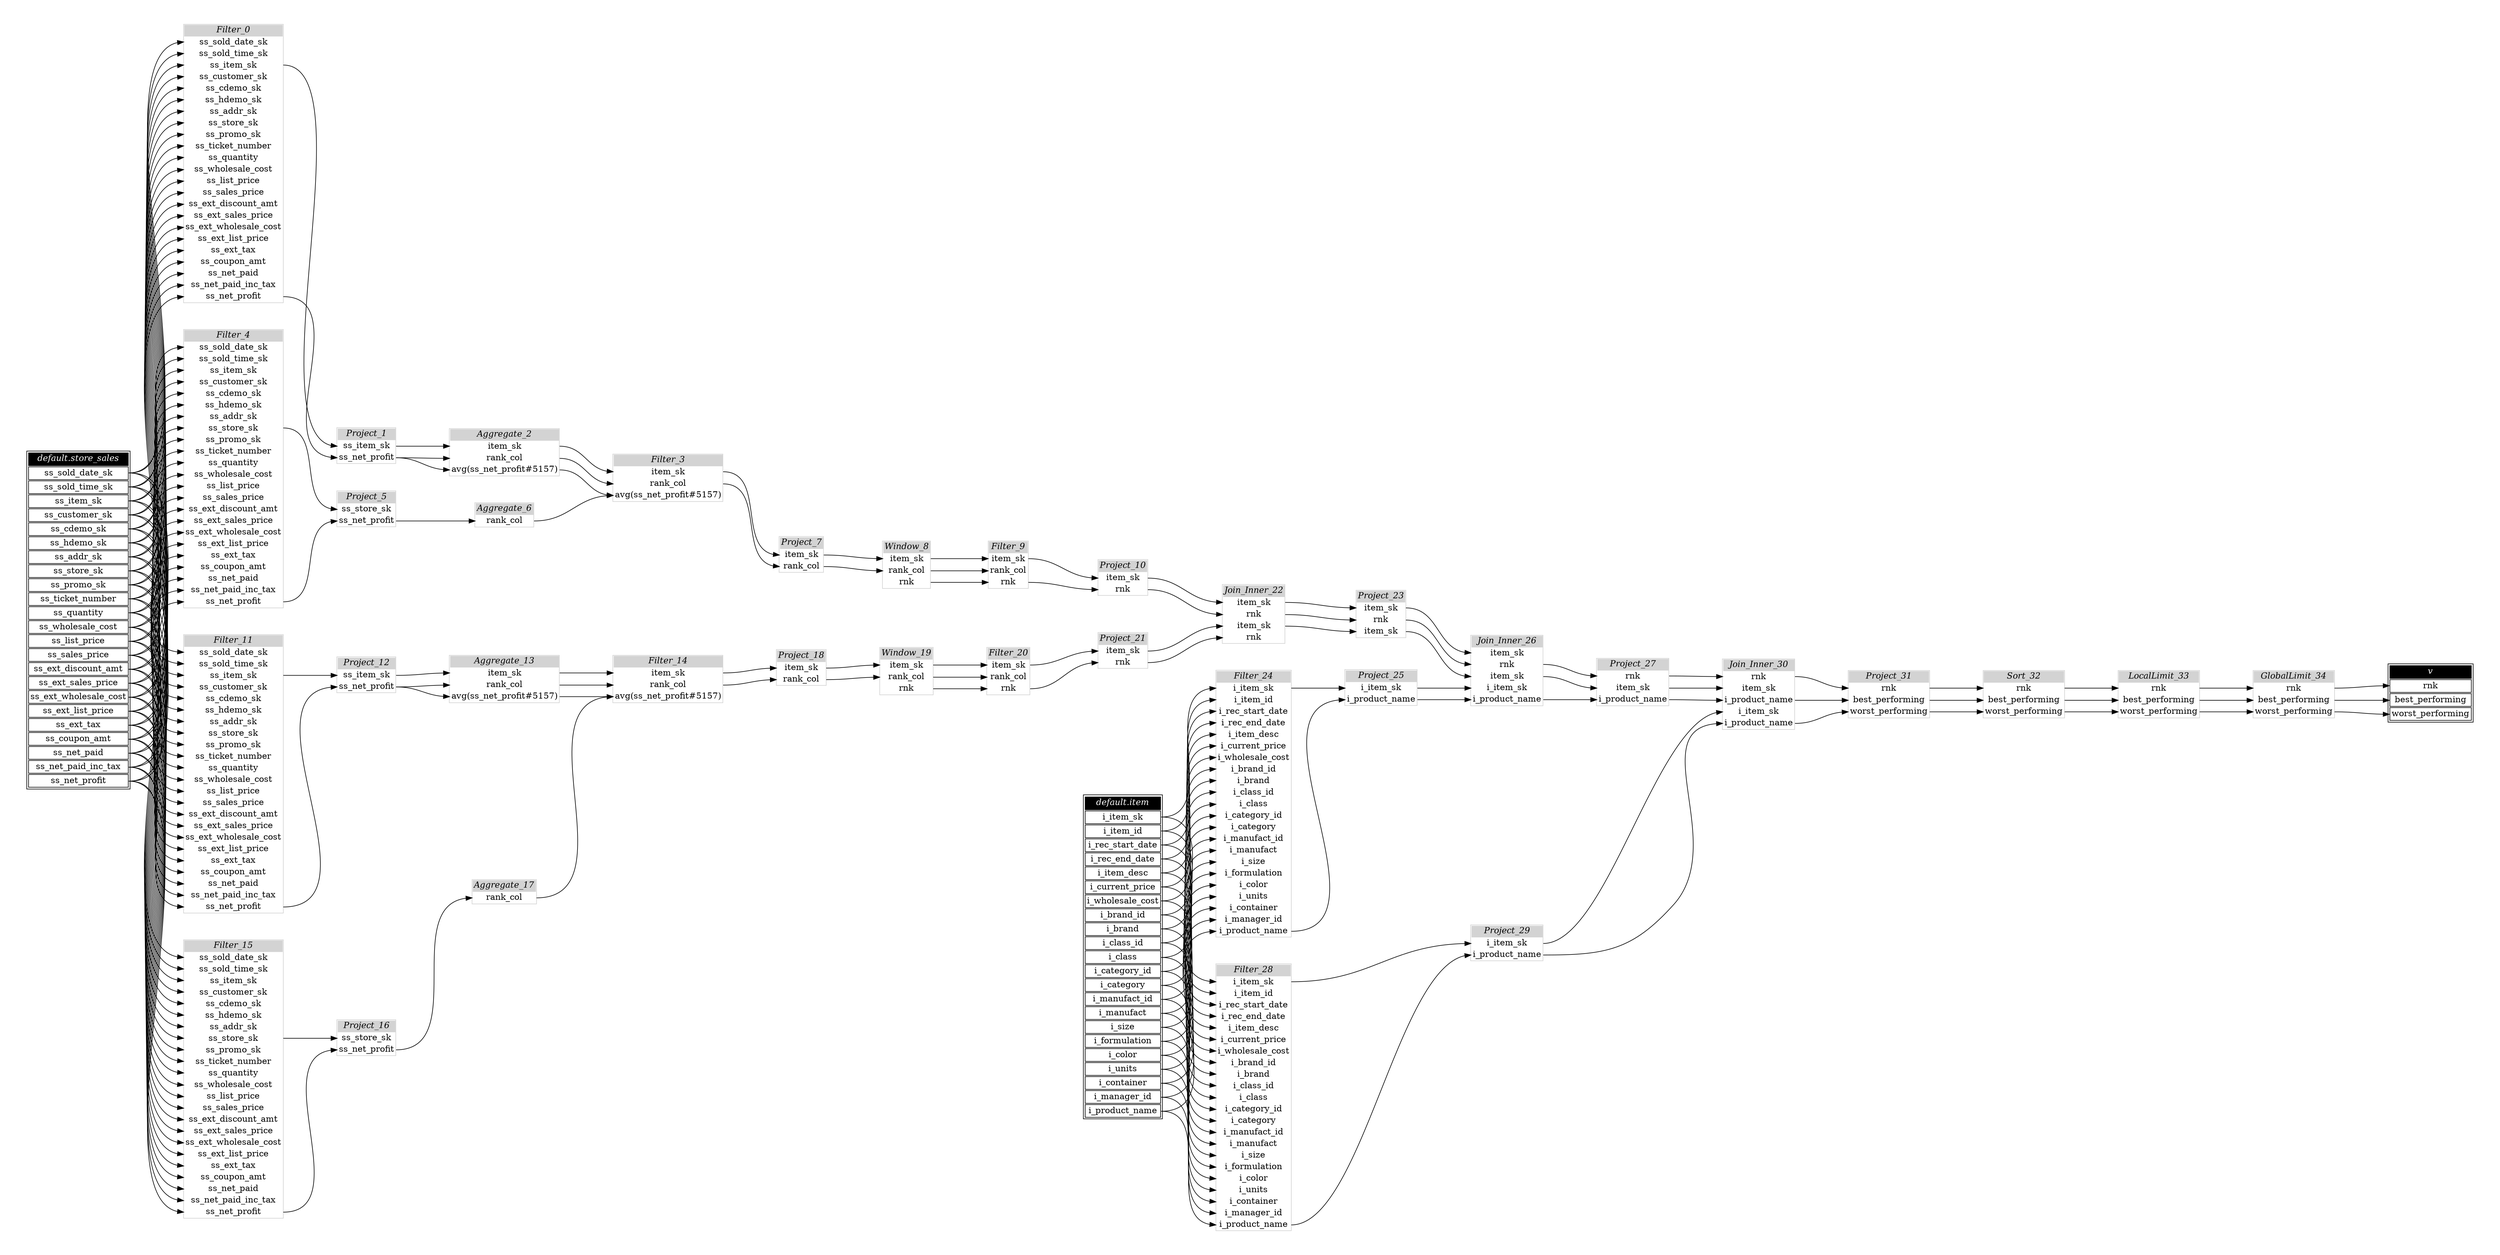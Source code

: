 // Automatically generated by TPCDSFlowTestSuite


digraph {
  graph [pad="0.5" nodesep="0.5" ranksep="1" fontname="Helvetica" rankdir=LR];
  node [shape=plaintext]

  
"Aggregate_13" [label=<
<table color="lightgray" border="1" cellborder="0" cellspacing="0">
  <tr><td bgcolor="lightgray" port="nodeName"><i>Aggregate_13</i></td></tr>
  <tr><td port="0">item_sk</td></tr>
<tr><td port="1">rank_col</td></tr>
<tr><td port="2">avg(ss_net_profit#5157)</td></tr>
</table>>];
     

"Aggregate_17" [label=<
<table color="lightgray" border="1" cellborder="0" cellspacing="0">
  <tr><td bgcolor="lightgray" port="nodeName"><i>Aggregate_17</i></td></tr>
  <tr><td port="0">rank_col</td></tr>
</table>>];
     

"Aggregate_2" [label=<
<table color="lightgray" border="1" cellborder="0" cellspacing="0">
  <tr><td bgcolor="lightgray" port="nodeName"><i>Aggregate_2</i></td></tr>
  <tr><td port="0">item_sk</td></tr>
<tr><td port="1">rank_col</td></tr>
<tr><td port="2">avg(ss_net_profit#5157)</td></tr>
</table>>];
     

"Aggregate_6" [label=<
<table color="lightgray" border="1" cellborder="0" cellspacing="0">
  <tr><td bgcolor="lightgray" port="nodeName"><i>Aggregate_6</i></td></tr>
  <tr><td port="0">rank_col</td></tr>
</table>>];
     

"Filter_0" [label=<
<table color="lightgray" border="1" cellborder="0" cellspacing="0">
  <tr><td bgcolor="lightgray" port="nodeName"><i>Filter_0</i></td></tr>
  <tr><td port="0">ss_sold_date_sk</td></tr>
<tr><td port="1">ss_sold_time_sk</td></tr>
<tr><td port="2">ss_item_sk</td></tr>
<tr><td port="3">ss_customer_sk</td></tr>
<tr><td port="4">ss_cdemo_sk</td></tr>
<tr><td port="5">ss_hdemo_sk</td></tr>
<tr><td port="6">ss_addr_sk</td></tr>
<tr><td port="7">ss_store_sk</td></tr>
<tr><td port="8">ss_promo_sk</td></tr>
<tr><td port="9">ss_ticket_number</td></tr>
<tr><td port="10">ss_quantity</td></tr>
<tr><td port="11">ss_wholesale_cost</td></tr>
<tr><td port="12">ss_list_price</td></tr>
<tr><td port="13">ss_sales_price</td></tr>
<tr><td port="14">ss_ext_discount_amt</td></tr>
<tr><td port="15">ss_ext_sales_price</td></tr>
<tr><td port="16">ss_ext_wholesale_cost</td></tr>
<tr><td port="17">ss_ext_list_price</td></tr>
<tr><td port="18">ss_ext_tax</td></tr>
<tr><td port="19">ss_coupon_amt</td></tr>
<tr><td port="20">ss_net_paid</td></tr>
<tr><td port="21">ss_net_paid_inc_tax</td></tr>
<tr><td port="22">ss_net_profit</td></tr>
</table>>];
     

"Filter_11" [label=<
<table color="lightgray" border="1" cellborder="0" cellspacing="0">
  <tr><td bgcolor="lightgray" port="nodeName"><i>Filter_11</i></td></tr>
  <tr><td port="0">ss_sold_date_sk</td></tr>
<tr><td port="1">ss_sold_time_sk</td></tr>
<tr><td port="2">ss_item_sk</td></tr>
<tr><td port="3">ss_customer_sk</td></tr>
<tr><td port="4">ss_cdemo_sk</td></tr>
<tr><td port="5">ss_hdemo_sk</td></tr>
<tr><td port="6">ss_addr_sk</td></tr>
<tr><td port="7">ss_store_sk</td></tr>
<tr><td port="8">ss_promo_sk</td></tr>
<tr><td port="9">ss_ticket_number</td></tr>
<tr><td port="10">ss_quantity</td></tr>
<tr><td port="11">ss_wholesale_cost</td></tr>
<tr><td port="12">ss_list_price</td></tr>
<tr><td port="13">ss_sales_price</td></tr>
<tr><td port="14">ss_ext_discount_amt</td></tr>
<tr><td port="15">ss_ext_sales_price</td></tr>
<tr><td port="16">ss_ext_wholesale_cost</td></tr>
<tr><td port="17">ss_ext_list_price</td></tr>
<tr><td port="18">ss_ext_tax</td></tr>
<tr><td port="19">ss_coupon_amt</td></tr>
<tr><td port="20">ss_net_paid</td></tr>
<tr><td port="21">ss_net_paid_inc_tax</td></tr>
<tr><td port="22">ss_net_profit</td></tr>
</table>>];
     

"Filter_14" [label=<
<table color="lightgray" border="1" cellborder="0" cellspacing="0">
  <tr><td bgcolor="lightgray" port="nodeName"><i>Filter_14</i></td></tr>
  <tr><td port="0">item_sk</td></tr>
<tr><td port="1">rank_col</td></tr>
<tr><td port="2">avg(ss_net_profit#5157)</td></tr>
</table>>];
     

"Filter_15" [label=<
<table color="lightgray" border="1" cellborder="0" cellspacing="0">
  <tr><td bgcolor="lightgray" port="nodeName"><i>Filter_15</i></td></tr>
  <tr><td port="0">ss_sold_date_sk</td></tr>
<tr><td port="1">ss_sold_time_sk</td></tr>
<tr><td port="2">ss_item_sk</td></tr>
<tr><td port="3">ss_customer_sk</td></tr>
<tr><td port="4">ss_cdemo_sk</td></tr>
<tr><td port="5">ss_hdemo_sk</td></tr>
<tr><td port="6">ss_addr_sk</td></tr>
<tr><td port="7">ss_store_sk</td></tr>
<tr><td port="8">ss_promo_sk</td></tr>
<tr><td port="9">ss_ticket_number</td></tr>
<tr><td port="10">ss_quantity</td></tr>
<tr><td port="11">ss_wholesale_cost</td></tr>
<tr><td port="12">ss_list_price</td></tr>
<tr><td port="13">ss_sales_price</td></tr>
<tr><td port="14">ss_ext_discount_amt</td></tr>
<tr><td port="15">ss_ext_sales_price</td></tr>
<tr><td port="16">ss_ext_wholesale_cost</td></tr>
<tr><td port="17">ss_ext_list_price</td></tr>
<tr><td port="18">ss_ext_tax</td></tr>
<tr><td port="19">ss_coupon_amt</td></tr>
<tr><td port="20">ss_net_paid</td></tr>
<tr><td port="21">ss_net_paid_inc_tax</td></tr>
<tr><td port="22">ss_net_profit</td></tr>
</table>>];
     

"Filter_20" [label=<
<table color="lightgray" border="1" cellborder="0" cellspacing="0">
  <tr><td bgcolor="lightgray" port="nodeName"><i>Filter_20</i></td></tr>
  <tr><td port="0">item_sk</td></tr>
<tr><td port="1">rank_col</td></tr>
<tr><td port="2">rnk</td></tr>
</table>>];
     

"Filter_24" [label=<
<table color="lightgray" border="1" cellborder="0" cellspacing="0">
  <tr><td bgcolor="lightgray" port="nodeName"><i>Filter_24</i></td></tr>
  <tr><td port="0">i_item_sk</td></tr>
<tr><td port="1">i_item_id</td></tr>
<tr><td port="2">i_rec_start_date</td></tr>
<tr><td port="3">i_rec_end_date</td></tr>
<tr><td port="4">i_item_desc</td></tr>
<tr><td port="5">i_current_price</td></tr>
<tr><td port="6">i_wholesale_cost</td></tr>
<tr><td port="7">i_brand_id</td></tr>
<tr><td port="8">i_brand</td></tr>
<tr><td port="9">i_class_id</td></tr>
<tr><td port="10">i_class</td></tr>
<tr><td port="11">i_category_id</td></tr>
<tr><td port="12">i_category</td></tr>
<tr><td port="13">i_manufact_id</td></tr>
<tr><td port="14">i_manufact</td></tr>
<tr><td port="15">i_size</td></tr>
<tr><td port="16">i_formulation</td></tr>
<tr><td port="17">i_color</td></tr>
<tr><td port="18">i_units</td></tr>
<tr><td port="19">i_container</td></tr>
<tr><td port="20">i_manager_id</td></tr>
<tr><td port="21">i_product_name</td></tr>
</table>>];
     

"Filter_28" [label=<
<table color="lightgray" border="1" cellborder="0" cellspacing="0">
  <tr><td bgcolor="lightgray" port="nodeName"><i>Filter_28</i></td></tr>
  <tr><td port="0">i_item_sk</td></tr>
<tr><td port="1">i_item_id</td></tr>
<tr><td port="2">i_rec_start_date</td></tr>
<tr><td port="3">i_rec_end_date</td></tr>
<tr><td port="4">i_item_desc</td></tr>
<tr><td port="5">i_current_price</td></tr>
<tr><td port="6">i_wholesale_cost</td></tr>
<tr><td port="7">i_brand_id</td></tr>
<tr><td port="8">i_brand</td></tr>
<tr><td port="9">i_class_id</td></tr>
<tr><td port="10">i_class</td></tr>
<tr><td port="11">i_category_id</td></tr>
<tr><td port="12">i_category</td></tr>
<tr><td port="13">i_manufact_id</td></tr>
<tr><td port="14">i_manufact</td></tr>
<tr><td port="15">i_size</td></tr>
<tr><td port="16">i_formulation</td></tr>
<tr><td port="17">i_color</td></tr>
<tr><td port="18">i_units</td></tr>
<tr><td port="19">i_container</td></tr>
<tr><td port="20">i_manager_id</td></tr>
<tr><td port="21">i_product_name</td></tr>
</table>>];
     

"Filter_3" [label=<
<table color="lightgray" border="1" cellborder="0" cellspacing="0">
  <tr><td bgcolor="lightgray" port="nodeName"><i>Filter_3</i></td></tr>
  <tr><td port="0">item_sk</td></tr>
<tr><td port="1">rank_col</td></tr>
<tr><td port="2">avg(ss_net_profit#5157)</td></tr>
</table>>];
     

"Filter_4" [label=<
<table color="lightgray" border="1" cellborder="0" cellspacing="0">
  <tr><td bgcolor="lightgray" port="nodeName"><i>Filter_4</i></td></tr>
  <tr><td port="0">ss_sold_date_sk</td></tr>
<tr><td port="1">ss_sold_time_sk</td></tr>
<tr><td port="2">ss_item_sk</td></tr>
<tr><td port="3">ss_customer_sk</td></tr>
<tr><td port="4">ss_cdemo_sk</td></tr>
<tr><td port="5">ss_hdemo_sk</td></tr>
<tr><td port="6">ss_addr_sk</td></tr>
<tr><td port="7">ss_store_sk</td></tr>
<tr><td port="8">ss_promo_sk</td></tr>
<tr><td port="9">ss_ticket_number</td></tr>
<tr><td port="10">ss_quantity</td></tr>
<tr><td port="11">ss_wholesale_cost</td></tr>
<tr><td port="12">ss_list_price</td></tr>
<tr><td port="13">ss_sales_price</td></tr>
<tr><td port="14">ss_ext_discount_amt</td></tr>
<tr><td port="15">ss_ext_sales_price</td></tr>
<tr><td port="16">ss_ext_wholesale_cost</td></tr>
<tr><td port="17">ss_ext_list_price</td></tr>
<tr><td port="18">ss_ext_tax</td></tr>
<tr><td port="19">ss_coupon_amt</td></tr>
<tr><td port="20">ss_net_paid</td></tr>
<tr><td port="21">ss_net_paid_inc_tax</td></tr>
<tr><td port="22">ss_net_profit</td></tr>
</table>>];
     

"Filter_9" [label=<
<table color="lightgray" border="1" cellborder="0" cellspacing="0">
  <tr><td bgcolor="lightgray" port="nodeName"><i>Filter_9</i></td></tr>
  <tr><td port="0">item_sk</td></tr>
<tr><td port="1">rank_col</td></tr>
<tr><td port="2">rnk</td></tr>
</table>>];
     

"GlobalLimit_34" [label=<
<table color="lightgray" border="1" cellborder="0" cellspacing="0">
  <tr><td bgcolor="lightgray" port="nodeName"><i>GlobalLimit_34</i></td></tr>
  <tr><td port="0">rnk</td></tr>
<tr><td port="1">best_performing</td></tr>
<tr><td port="2">worst_performing</td></tr>
</table>>];
     

"Join_Inner_22" [label=<
<table color="lightgray" border="1" cellborder="0" cellspacing="0">
  <tr><td bgcolor="lightgray" port="nodeName"><i>Join_Inner_22</i></td></tr>
  <tr><td port="0">item_sk</td></tr>
<tr><td port="1">rnk</td></tr>
<tr><td port="2">item_sk</td></tr>
<tr><td port="3">rnk</td></tr>
</table>>];
     

"Join_Inner_26" [label=<
<table color="lightgray" border="1" cellborder="0" cellspacing="0">
  <tr><td bgcolor="lightgray" port="nodeName"><i>Join_Inner_26</i></td></tr>
  <tr><td port="0">item_sk</td></tr>
<tr><td port="1">rnk</td></tr>
<tr><td port="2">item_sk</td></tr>
<tr><td port="3">i_item_sk</td></tr>
<tr><td port="4">i_product_name</td></tr>
</table>>];
     

"Join_Inner_30" [label=<
<table color="lightgray" border="1" cellborder="0" cellspacing="0">
  <tr><td bgcolor="lightgray" port="nodeName"><i>Join_Inner_30</i></td></tr>
  <tr><td port="0">rnk</td></tr>
<tr><td port="1">item_sk</td></tr>
<tr><td port="2">i_product_name</td></tr>
<tr><td port="3">i_item_sk</td></tr>
<tr><td port="4">i_product_name</td></tr>
</table>>];
     

"LocalLimit_33" [label=<
<table color="lightgray" border="1" cellborder="0" cellspacing="0">
  <tr><td bgcolor="lightgray" port="nodeName"><i>LocalLimit_33</i></td></tr>
  <tr><td port="0">rnk</td></tr>
<tr><td port="1">best_performing</td></tr>
<tr><td port="2">worst_performing</td></tr>
</table>>];
     

"Project_1" [label=<
<table color="lightgray" border="1" cellborder="0" cellspacing="0">
  <tr><td bgcolor="lightgray" port="nodeName"><i>Project_1</i></td></tr>
  <tr><td port="0">ss_item_sk</td></tr>
<tr><td port="1">ss_net_profit</td></tr>
</table>>];
     

"Project_10" [label=<
<table color="lightgray" border="1" cellborder="0" cellspacing="0">
  <tr><td bgcolor="lightgray" port="nodeName"><i>Project_10</i></td></tr>
  <tr><td port="0">item_sk</td></tr>
<tr><td port="1">rnk</td></tr>
</table>>];
     

"Project_12" [label=<
<table color="lightgray" border="1" cellborder="0" cellspacing="0">
  <tr><td bgcolor="lightgray" port="nodeName"><i>Project_12</i></td></tr>
  <tr><td port="0">ss_item_sk</td></tr>
<tr><td port="1">ss_net_profit</td></tr>
</table>>];
     

"Project_16" [label=<
<table color="lightgray" border="1" cellborder="0" cellspacing="0">
  <tr><td bgcolor="lightgray" port="nodeName"><i>Project_16</i></td></tr>
  <tr><td port="0">ss_store_sk</td></tr>
<tr><td port="1">ss_net_profit</td></tr>
</table>>];
     

"Project_18" [label=<
<table color="lightgray" border="1" cellborder="0" cellspacing="0">
  <tr><td bgcolor="lightgray" port="nodeName"><i>Project_18</i></td></tr>
  <tr><td port="0">item_sk</td></tr>
<tr><td port="1">rank_col</td></tr>
</table>>];
     

"Project_21" [label=<
<table color="lightgray" border="1" cellborder="0" cellspacing="0">
  <tr><td bgcolor="lightgray" port="nodeName"><i>Project_21</i></td></tr>
  <tr><td port="0">item_sk</td></tr>
<tr><td port="1">rnk</td></tr>
</table>>];
     

"Project_23" [label=<
<table color="lightgray" border="1" cellborder="0" cellspacing="0">
  <tr><td bgcolor="lightgray" port="nodeName"><i>Project_23</i></td></tr>
  <tr><td port="0">item_sk</td></tr>
<tr><td port="1">rnk</td></tr>
<tr><td port="2">item_sk</td></tr>
</table>>];
     

"Project_25" [label=<
<table color="lightgray" border="1" cellborder="0" cellspacing="0">
  <tr><td bgcolor="lightgray" port="nodeName"><i>Project_25</i></td></tr>
  <tr><td port="0">i_item_sk</td></tr>
<tr><td port="1">i_product_name</td></tr>
</table>>];
     

"Project_27" [label=<
<table color="lightgray" border="1" cellborder="0" cellspacing="0">
  <tr><td bgcolor="lightgray" port="nodeName"><i>Project_27</i></td></tr>
  <tr><td port="0">rnk</td></tr>
<tr><td port="1">item_sk</td></tr>
<tr><td port="2">i_product_name</td></tr>
</table>>];
     

"Project_29" [label=<
<table color="lightgray" border="1" cellborder="0" cellspacing="0">
  <tr><td bgcolor="lightgray" port="nodeName"><i>Project_29</i></td></tr>
  <tr><td port="0">i_item_sk</td></tr>
<tr><td port="1">i_product_name</td></tr>
</table>>];
     

"Project_31" [label=<
<table color="lightgray" border="1" cellborder="0" cellspacing="0">
  <tr><td bgcolor="lightgray" port="nodeName"><i>Project_31</i></td></tr>
  <tr><td port="0">rnk</td></tr>
<tr><td port="1">best_performing</td></tr>
<tr><td port="2">worst_performing</td></tr>
</table>>];
     

"Project_5" [label=<
<table color="lightgray" border="1" cellborder="0" cellspacing="0">
  <tr><td bgcolor="lightgray" port="nodeName"><i>Project_5</i></td></tr>
  <tr><td port="0">ss_store_sk</td></tr>
<tr><td port="1">ss_net_profit</td></tr>
</table>>];
     

"Project_7" [label=<
<table color="lightgray" border="1" cellborder="0" cellspacing="0">
  <tr><td bgcolor="lightgray" port="nodeName"><i>Project_7</i></td></tr>
  <tr><td port="0">item_sk</td></tr>
<tr><td port="1">rank_col</td></tr>
</table>>];
     

"Sort_32" [label=<
<table color="lightgray" border="1" cellborder="0" cellspacing="0">
  <tr><td bgcolor="lightgray" port="nodeName"><i>Sort_32</i></td></tr>
  <tr><td port="0">rnk</td></tr>
<tr><td port="1">best_performing</td></tr>
<tr><td port="2">worst_performing</td></tr>
</table>>];
     

"Window_19" [label=<
<table color="lightgray" border="1" cellborder="0" cellspacing="0">
  <tr><td bgcolor="lightgray" port="nodeName"><i>Window_19</i></td></tr>
  <tr><td port="0">item_sk</td></tr>
<tr><td port="1">rank_col</td></tr>
<tr><td port="2">rnk</td></tr>
</table>>];
     

"Window_8" [label=<
<table color="lightgray" border="1" cellborder="0" cellspacing="0">
  <tr><td bgcolor="lightgray" port="nodeName"><i>Window_8</i></td></tr>
  <tr><td port="0">item_sk</td></tr>
<tr><td port="1">rank_col</td></tr>
<tr><td port="2">rnk</td></tr>
</table>>];
     

"default.item" [color="black" label=<
<table>
  <tr><td bgcolor="black" port="nodeName"><i><font color="white">default.item</font></i></td></tr>
  <tr><td port="0">i_item_sk</td></tr>
<tr><td port="1">i_item_id</td></tr>
<tr><td port="2">i_rec_start_date</td></tr>
<tr><td port="3">i_rec_end_date</td></tr>
<tr><td port="4">i_item_desc</td></tr>
<tr><td port="5">i_current_price</td></tr>
<tr><td port="6">i_wholesale_cost</td></tr>
<tr><td port="7">i_brand_id</td></tr>
<tr><td port="8">i_brand</td></tr>
<tr><td port="9">i_class_id</td></tr>
<tr><td port="10">i_class</td></tr>
<tr><td port="11">i_category_id</td></tr>
<tr><td port="12">i_category</td></tr>
<tr><td port="13">i_manufact_id</td></tr>
<tr><td port="14">i_manufact</td></tr>
<tr><td port="15">i_size</td></tr>
<tr><td port="16">i_formulation</td></tr>
<tr><td port="17">i_color</td></tr>
<tr><td port="18">i_units</td></tr>
<tr><td port="19">i_container</td></tr>
<tr><td port="20">i_manager_id</td></tr>
<tr><td port="21">i_product_name</td></tr>
</table>>];
     

"default.store_sales" [color="black" label=<
<table>
  <tr><td bgcolor="black" port="nodeName"><i><font color="white">default.store_sales</font></i></td></tr>
  <tr><td port="0">ss_sold_date_sk</td></tr>
<tr><td port="1">ss_sold_time_sk</td></tr>
<tr><td port="2">ss_item_sk</td></tr>
<tr><td port="3">ss_customer_sk</td></tr>
<tr><td port="4">ss_cdemo_sk</td></tr>
<tr><td port="5">ss_hdemo_sk</td></tr>
<tr><td port="6">ss_addr_sk</td></tr>
<tr><td port="7">ss_store_sk</td></tr>
<tr><td port="8">ss_promo_sk</td></tr>
<tr><td port="9">ss_ticket_number</td></tr>
<tr><td port="10">ss_quantity</td></tr>
<tr><td port="11">ss_wholesale_cost</td></tr>
<tr><td port="12">ss_list_price</td></tr>
<tr><td port="13">ss_sales_price</td></tr>
<tr><td port="14">ss_ext_discount_amt</td></tr>
<tr><td port="15">ss_ext_sales_price</td></tr>
<tr><td port="16">ss_ext_wholesale_cost</td></tr>
<tr><td port="17">ss_ext_list_price</td></tr>
<tr><td port="18">ss_ext_tax</td></tr>
<tr><td port="19">ss_coupon_amt</td></tr>
<tr><td port="20">ss_net_paid</td></tr>
<tr><td port="21">ss_net_paid_inc_tax</td></tr>
<tr><td port="22">ss_net_profit</td></tr>
</table>>];
     

"v" [color="black" label=<
<table>
  <tr><td bgcolor="black" port="nodeName"><i><font color="white">v</font></i></td></tr>
  <tr><td port="0">rnk</td></tr>
<tr><td port="1">best_performing</td></tr>
<tr><td port="2">worst_performing</td></tr>
</table>>];
     
  "Aggregate_13":0 -> "Filter_14":0;
"Aggregate_13":1 -> "Filter_14":1;
"Aggregate_13":2 -> "Filter_14":2;
"Aggregate_17":0 -> "Filter_14":2;
"Aggregate_2":0 -> "Filter_3":0;
"Aggregate_2":1 -> "Filter_3":1;
"Aggregate_2":2 -> "Filter_3":2;
"Aggregate_6":0 -> "Filter_3":2;
"Filter_0":2 -> "Project_1":0;
"Filter_0":22 -> "Project_1":1;
"Filter_11":2 -> "Project_12":0;
"Filter_11":22 -> "Project_12":1;
"Filter_14":0 -> "Project_18":0;
"Filter_14":1 -> "Project_18":1;
"Filter_15":22 -> "Project_16":1;
"Filter_15":7 -> "Project_16":0;
"Filter_20":0 -> "Project_21":0;
"Filter_20":2 -> "Project_21":1;
"Filter_24":0 -> "Project_25":0;
"Filter_24":21 -> "Project_25":1;
"Filter_28":0 -> "Project_29":0;
"Filter_28":21 -> "Project_29":1;
"Filter_3":0 -> "Project_7":0;
"Filter_3":1 -> "Project_7":1;
"Filter_4":22 -> "Project_5":1;
"Filter_4":7 -> "Project_5":0;
"Filter_9":0 -> "Project_10":0;
"Filter_9":2 -> "Project_10":1;
"GlobalLimit_34":0 -> "v":0;
"GlobalLimit_34":1 -> "v":1;
"GlobalLimit_34":2 -> "v":2;
"Join_Inner_22":0 -> "Project_23":0;
"Join_Inner_22":1 -> "Project_23":1;
"Join_Inner_22":2 -> "Project_23":2;
"Join_Inner_26":1 -> "Project_27":0;
"Join_Inner_26":2 -> "Project_27":1;
"Join_Inner_26":4 -> "Project_27":2;
"Join_Inner_30":0 -> "Project_31":0;
"Join_Inner_30":2 -> "Project_31":1;
"Join_Inner_30":4 -> "Project_31":2;
"LocalLimit_33":0 -> "GlobalLimit_34":0;
"LocalLimit_33":1 -> "GlobalLimit_34":1;
"LocalLimit_33":2 -> "GlobalLimit_34":2;
"Project_1":0 -> "Aggregate_2":0;
"Project_1":1 -> "Aggregate_2":1;
"Project_1":1 -> "Aggregate_2":2;
"Project_10":0 -> "Join_Inner_22":0;
"Project_10":1 -> "Join_Inner_22":1;
"Project_12":0 -> "Aggregate_13":0;
"Project_12":1 -> "Aggregate_13":1;
"Project_12":1 -> "Aggregate_13":2;
"Project_16":1 -> "Aggregate_17":0;
"Project_18":0 -> "Window_19":0;
"Project_18":1 -> "Window_19":1;
"Project_21":0 -> "Join_Inner_22":2;
"Project_21":1 -> "Join_Inner_22":3;
"Project_23":0 -> "Join_Inner_26":0;
"Project_23":1 -> "Join_Inner_26":1;
"Project_23":2 -> "Join_Inner_26":2;
"Project_25":0 -> "Join_Inner_26":3;
"Project_25":1 -> "Join_Inner_26":4;
"Project_27":0 -> "Join_Inner_30":0;
"Project_27":1 -> "Join_Inner_30":1;
"Project_27":2 -> "Join_Inner_30":2;
"Project_29":0 -> "Join_Inner_30":3;
"Project_29":1 -> "Join_Inner_30":4;
"Project_31":0 -> "Sort_32":0;
"Project_31":1 -> "Sort_32":1;
"Project_31":2 -> "Sort_32":2;
"Project_5":1 -> "Aggregate_6":0;
"Project_7":0 -> "Window_8":0;
"Project_7":1 -> "Window_8":1;
"Sort_32":0 -> "LocalLimit_33":0;
"Sort_32":1 -> "LocalLimit_33":1;
"Sort_32":2 -> "LocalLimit_33":2;
"Window_19":0 -> "Filter_20":0;
"Window_19":1 -> "Filter_20":1;
"Window_19":2 -> "Filter_20":2;
"Window_8":0 -> "Filter_9":0;
"Window_8":1 -> "Filter_9":1;
"Window_8":2 -> "Filter_9":2;
"default.item":0 -> "Filter_24":0;
"default.item":0 -> "Filter_28":0;
"default.item":1 -> "Filter_24":1;
"default.item":1 -> "Filter_28":1;
"default.item":10 -> "Filter_24":10;
"default.item":10 -> "Filter_28":10;
"default.item":11 -> "Filter_24":11;
"default.item":11 -> "Filter_28":11;
"default.item":12 -> "Filter_24":12;
"default.item":12 -> "Filter_28":12;
"default.item":13 -> "Filter_24":13;
"default.item":13 -> "Filter_28":13;
"default.item":14 -> "Filter_24":14;
"default.item":14 -> "Filter_28":14;
"default.item":15 -> "Filter_24":15;
"default.item":15 -> "Filter_28":15;
"default.item":16 -> "Filter_24":16;
"default.item":16 -> "Filter_28":16;
"default.item":17 -> "Filter_24":17;
"default.item":17 -> "Filter_28":17;
"default.item":18 -> "Filter_24":18;
"default.item":18 -> "Filter_28":18;
"default.item":19 -> "Filter_24":19;
"default.item":19 -> "Filter_28":19;
"default.item":2 -> "Filter_24":2;
"default.item":2 -> "Filter_28":2;
"default.item":20 -> "Filter_24":20;
"default.item":20 -> "Filter_28":20;
"default.item":21 -> "Filter_24":21;
"default.item":21 -> "Filter_28":21;
"default.item":3 -> "Filter_24":3;
"default.item":3 -> "Filter_28":3;
"default.item":4 -> "Filter_24":4;
"default.item":4 -> "Filter_28":4;
"default.item":5 -> "Filter_24":5;
"default.item":5 -> "Filter_28":5;
"default.item":6 -> "Filter_24":6;
"default.item":6 -> "Filter_28":6;
"default.item":7 -> "Filter_24":7;
"default.item":7 -> "Filter_28":7;
"default.item":8 -> "Filter_24":8;
"default.item":8 -> "Filter_28":8;
"default.item":9 -> "Filter_24":9;
"default.item":9 -> "Filter_28":9;
"default.store_sales":0 -> "Filter_0":0;
"default.store_sales":0 -> "Filter_11":0;
"default.store_sales":0 -> "Filter_15":0;
"default.store_sales":0 -> "Filter_4":0;
"default.store_sales":1 -> "Filter_0":1;
"default.store_sales":1 -> "Filter_11":1;
"default.store_sales":1 -> "Filter_15":1;
"default.store_sales":1 -> "Filter_4":1;
"default.store_sales":10 -> "Filter_0":10;
"default.store_sales":10 -> "Filter_11":10;
"default.store_sales":10 -> "Filter_15":10;
"default.store_sales":10 -> "Filter_4":10;
"default.store_sales":11 -> "Filter_0":11;
"default.store_sales":11 -> "Filter_11":11;
"default.store_sales":11 -> "Filter_15":11;
"default.store_sales":11 -> "Filter_4":11;
"default.store_sales":12 -> "Filter_0":12;
"default.store_sales":12 -> "Filter_11":12;
"default.store_sales":12 -> "Filter_15":12;
"default.store_sales":12 -> "Filter_4":12;
"default.store_sales":13 -> "Filter_0":13;
"default.store_sales":13 -> "Filter_11":13;
"default.store_sales":13 -> "Filter_15":13;
"default.store_sales":13 -> "Filter_4":13;
"default.store_sales":14 -> "Filter_0":14;
"default.store_sales":14 -> "Filter_11":14;
"default.store_sales":14 -> "Filter_15":14;
"default.store_sales":14 -> "Filter_4":14;
"default.store_sales":15 -> "Filter_0":15;
"default.store_sales":15 -> "Filter_11":15;
"default.store_sales":15 -> "Filter_15":15;
"default.store_sales":15 -> "Filter_4":15;
"default.store_sales":16 -> "Filter_0":16;
"default.store_sales":16 -> "Filter_11":16;
"default.store_sales":16 -> "Filter_15":16;
"default.store_sales":16 -> "Filter_4":16;
"default.store_sales":17 -> "Filter_0":17;
"default.store_sales":17 -> "Filter_11":17;
"default.store_sales":17 -> "Filter_15":17;
"default.store_sales":17 -> "Filter_4":17;
"default.store_sales":18 -> "Filter_0":18;
"default.store_sales":18 -> "Filter_11":18;
"default.store_sales":18 -> "Filter_15":18;
"default.store_sales":18 -> "Filter_4":18;
"default.store_sales":19 -> "Filter_0":19;
"default.store_sales":19 -> "Filter_11":19;
"default.store_sales":19 -> "Filter_15":19;
"default.store_sales":19 -> "Filter_4":19;
"default.store_sales":2 -> "Filter_0":2;
"default.store_sales":2 -> "Filter_11":2;
"default.store_sales":2 -> "Filter_15":2;
"default.store_sales":2 -> "Filter_4":2;
"default.store_sales":20 -> "Filter_0":20;
"default.store_sales":20 -> "Filter_11":20;
"default.store_sales":20 -> "Filter_15":20;
"default.store_sales":20 -> "Filter_4":20;
"default.store_sales":21 -> "Filter_0":21;
"default.store_sales":21 -> "Filter_11":21;
"default.store_sales":21 -> "Filter_15":21;
"default.store_sales":21 -> "Filter_4":21;
"default.store_sales":22 -> "Filter_0":22;
"default.store_sales":22 -> "Filter_11":22;
"default.store_sales":22 -> "Filter_15":22;
"default.store_sales":22 -> "Filter_4":22;
"default.store_sales":3 -> "Filter_0":3;
"default.store_sales":3 -> "Filter_11":3;
"default.store_sales":3 -> "Filter_15":3;
"default.store_sales":3 -> "Filter_4":3;
"default.store_sales":4 -> "Filter_0":4;
"default.store_sales":4 -> "Filter_11":4;
"default.store_sales":4 -> "Filter_15":4;
"default.store_sales":4 -> "Filter_4":4;
"default.store_sales":5 -> "Filter_0":5;
"default.store_sales":5 -> "Filter_11":5;
"default.store_sales":5 -> "Filter_15":5;
"default.store_sales":5 -> "Filter_4":5;
"default.store_sales":6 -> "Filter_0":6;
"default.store_sales":6 -> "Filter_11":6;
"default.store_sales":6 -> "Filter_15":6;
"default.store_sales":6 -> "Filter_4":6;
"default.store_sales":7 -> "Filter_0":7;
"default.store_sales":7 -> "Filter_11":7;
"default.store_sales":7 -> "Filter_15":7;
"default.store_sales":7 -> "Filter_4":7;
"default.store_sales":8 -> "Filter_0":8;
"default.store_sales":8 -> "Filter_11":8;
"default.store_sales":8 -> "Filter_15":8;
"default.store_sales":8 -> "Filter_4":8;
"default.store_sales":9 -> "Filter_0":9;
"default.store_sales":9 -> "Filter_11":9;
"default.store_sales":9 -> "Filter_15":9;
"default.store_sales":9 -> "Filter_4":9;
}
       